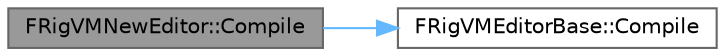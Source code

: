 digraph "FRigVMNewEditor::Compile"
{
 // INTERACTIVE_SVG=YES
 // LATEX_PDF_SIZE
  bgcolor="transparent";
  edge [fontname=Helvetica,fontsize=10,labelfontname=Helvetica,labelfontsize=10];
  node [fontname=Helvetica,fontsize=10,shape=box,height=0.2,width=0.4];
  rankdir="LR";
  Node1 [id="Node000001",label="FRigVMNewEditor::Compile",height=0.2,width=0.4,color="gray40", fillcolor="grey60", style="filled", fontcolor="black",tooltip=" "];
  Node1 -> Node2 [id="edge1_Node000001_Node000002",color="steelblue1",style="solid",tooltip=" "];
  Node2 [id="Node000002",label="FRigVMEditorBase::Compile",height=0.2,width=0.4,color="grey40", fillcolor="white", style="filled",URL="$d0/dbd/classFRigVMEditorBase.html#a752baade5d0de801f32f034ffeeaa6c4",tooltip=" "];
}
